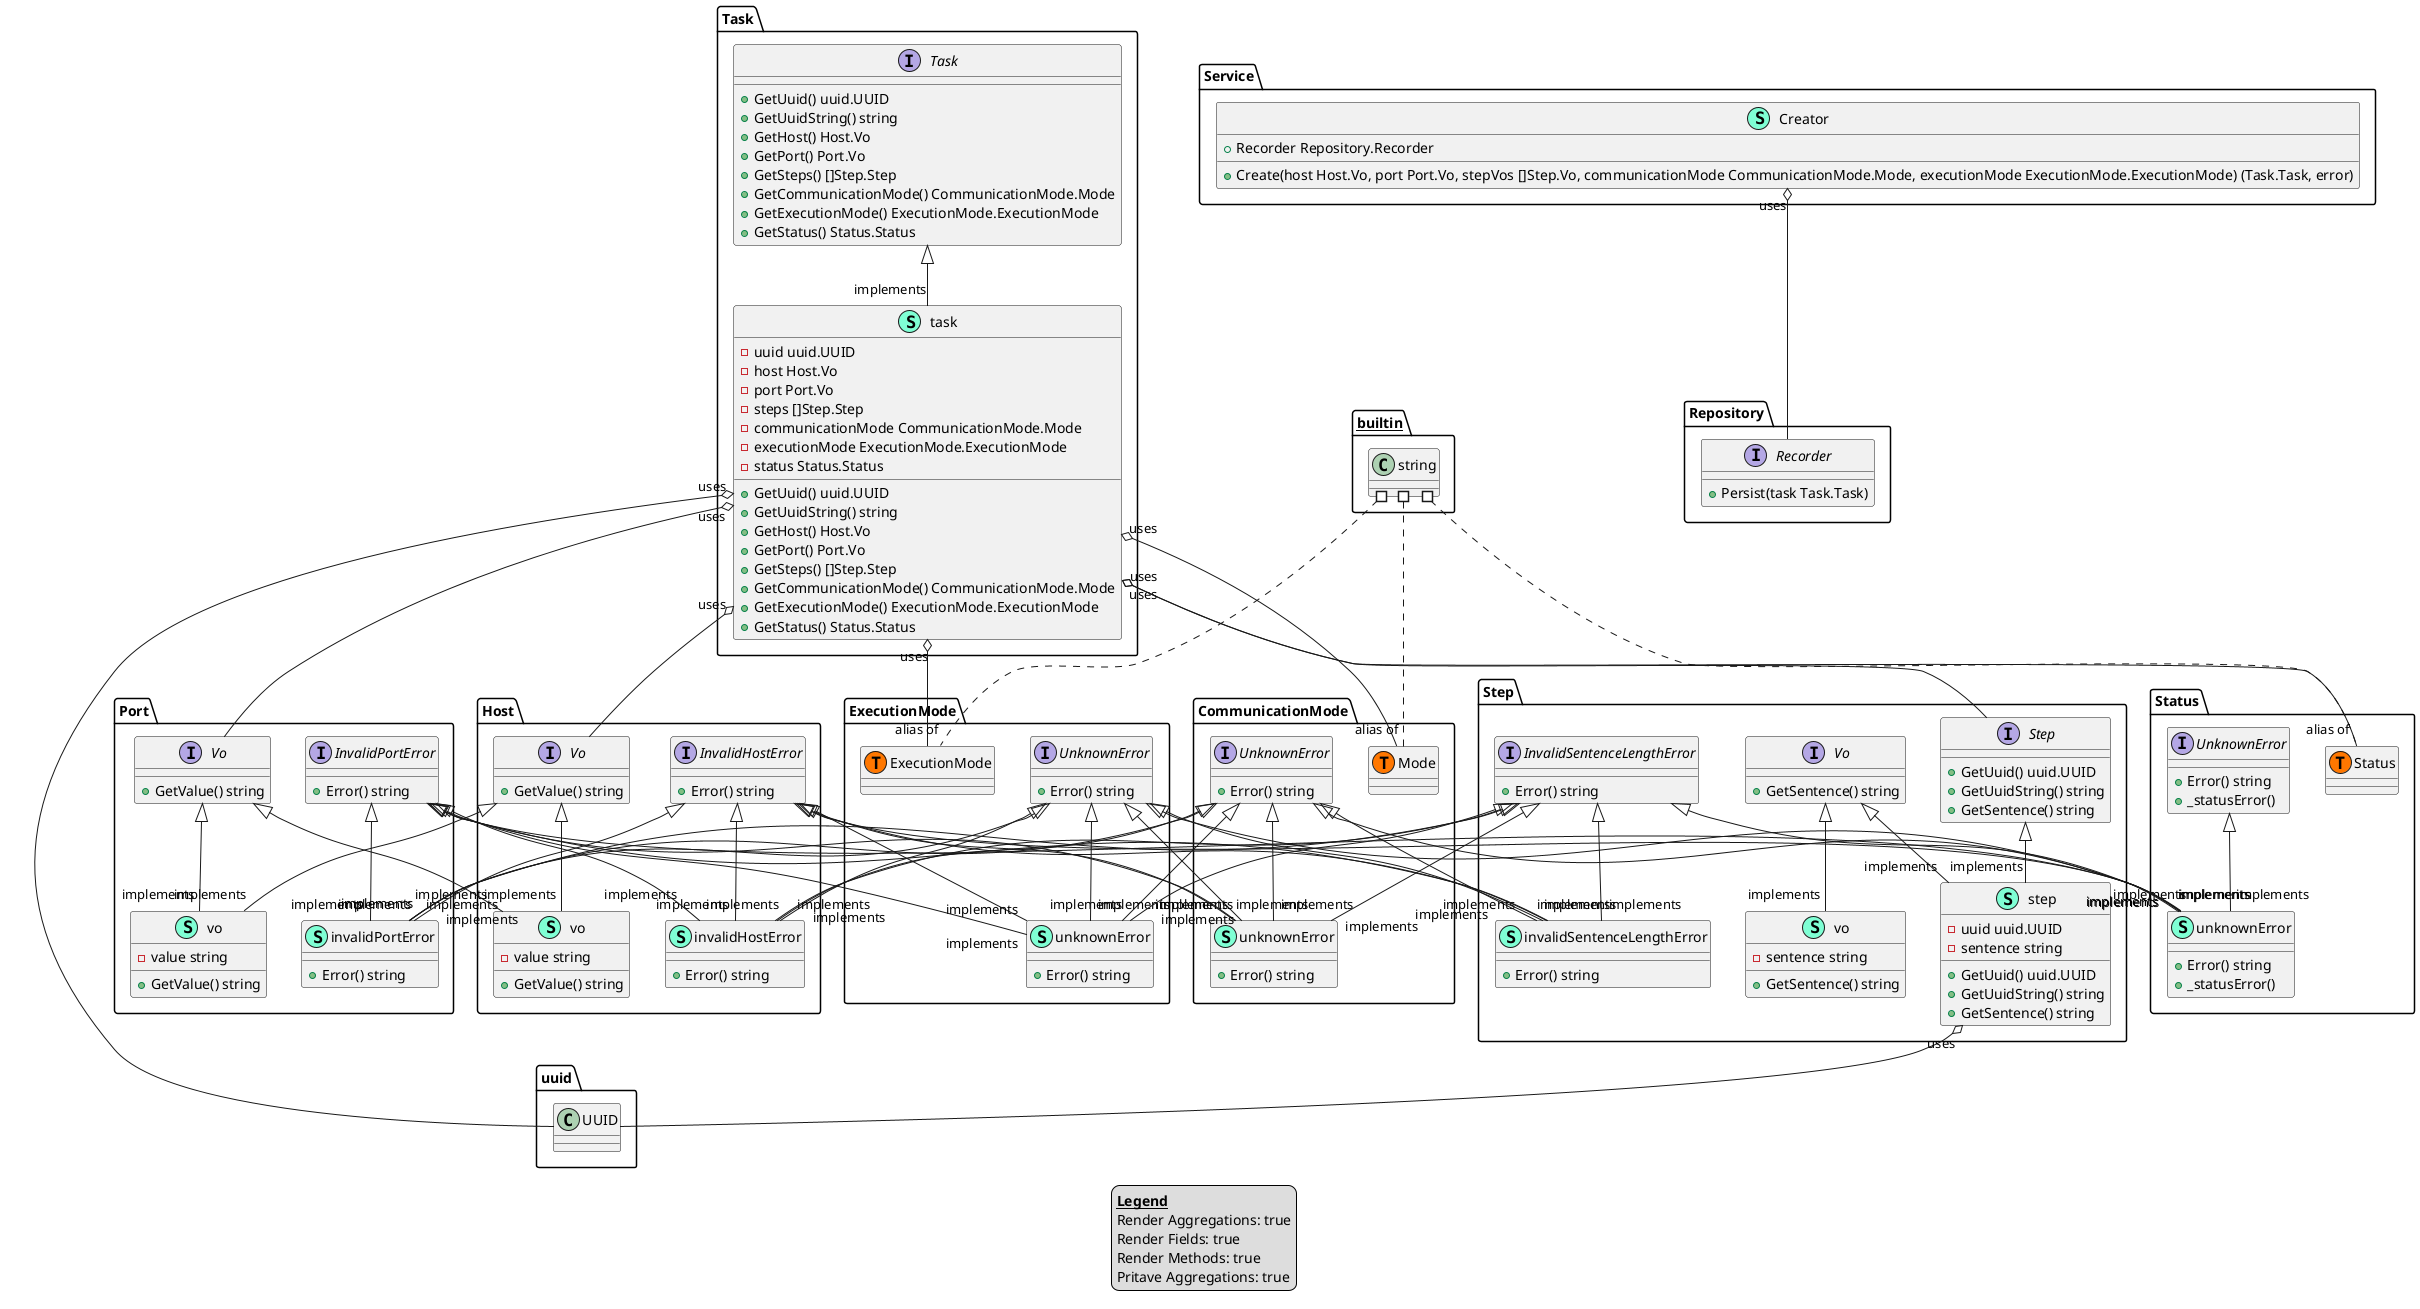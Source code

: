 @startuml
legend
<u><b>Legend</b></u>
Render Aggregations: true
Render Fields: true
Render Methods: true
Pritave Aggregations: true
end legend
namespace CommunicationMode {
    class CommunicationMode.Mode << (T, #FF7700) >>  {
    }
    interface UnknownError  {
        + Error() string

    }
    class unknownError << (S,Aquamarine) >> {
        + Error() string

    }
}

"CommunicationMode.UnknownError" <|-- "implements""CommunicationMode.unknownError"
"ExecutionMode.UnknownError" <|-- "implements""CommunicationMode.unknownError"
"Host.InvalidHostError" <|-- "implements""CommunicationMode.unknownError"
"Port.InvalidPortError" <|-- "implements""CommunicationMode.unknownError"
"Step.InvalidSentenceLengthError" <|-- "implements""CommunicationMode.unknownError"


namespace ExecutionMode {
    class ExecutionMode.ExecutionMode << (T, #FF7700) >>  {
    }
    interface UnknownError  {
        + Error() string

    }
    class unknownError << (S,Aquamarine) >> {
        + Error() string

    }
}

"CommunicationMode.UnknownError" <|-- "implements""ExecutionMode.unknownError"
"ExecutionMode.UnknownError" <|-- "implements""ExecutionMode.unknownError"
"Host.InvalidHostError" <|-- "implements""ExecutionMode.unknownError"
"Port.InvalidPortError" <|-- "implements""ExecutionMode.unknownError"
"Step.InvalidSentenceLengthError" <|-- "implements""ExecutionMode.unknownError"


namespace Host {
    interface InvalidHostError  {
        + Error() string

    }
    interface Vo  {
        + GetValue() string

    }
    class invalidHostError << (S,Aquamarine) >> {
        + Error() string

    }
    class vo << (S,Aquamarine) >> {
        - value string

        + GetValue() string

    }
}

"CommunicationMode.UnknownError" <|-- "implements""Host.invalidHostError"
"ExecutionMode.UnknownError" <|-- "implements""Host.invalidHostError"
"Host.InvalidHostError" <|-- "implements""Host.invalidHostError"
"Port.InvalidPortError" <|-- "implements""Host.invalidHostError"
"Step.InvalidSentenceLengthError" <|-- "implements""Host.invalidHostError"
"Host.Vo" <|-- "implements""Host.vo"
"Port.Vo" <|-- "implements""Host.vo"


namespace Port {
    interface InvalidPortError  {
        + Error() string

    }
    interface Vo  {
        + GetValue() string

    }
    class invalidPortError << (S,Aquamarine) >> {
        + Error() string

    }
    class vo << (S,Aquamarine) >> {
        - value string

        + GetValue() string

    }
}

"CommunicationMode.UnknownError" <|-- "implements""Port.invalidPortError"
"ExecutionMode.UnknownError" <|-- "implements""Port.invalidPortError"
"Host.InvalidHostError" <|-- "implements""Port.invalidPortError"
"Port.InvalidPortError" <|-- "implements""Port.invalidPortError"
"Step.InvalidSentenceLengthError" <|-- "implements""Port.invalidPortError"
"Host.Vo" <|-- "implements""Port.vo"
"Port.Vo" <|-- "implements""Port.vo"


namespace Repository {
    interface Recorder  {
        + Persist(task Task.Task) 

    }
}



namespace Service {
    class Creator << (S,Aquamarine) >> {
        + Recorder Repository.Recorder

        + Create(host Host.Vo, port Port.Vo, stepVos []Step.Vo, communicationMode CommunicationMode.Mode, executionMode ExecutionMode.ExecutionMode) (Task.Task, error)

    }
}


"Service.Creator""uses" o-- "Repository.Recorder"

namespace Status {
    class Status.Status << (T, #FF7700) >>  {
    }
    interface UnknownError  {
        + Error() string
        + _statusError() 

    }
    class unknownError << (S,Aquamarine) >> {
        + Error() string
        + _statusError() 

    }
}

"CommunicationMode.UnknownError" <|-- "implements""Status.unknownError"
"ExecutionMode.UnknownError" <|-- "implements""Status.unknownError"
"Host.InvalidHostError" <|-- "implements""Status.unknownError"
"Port.InvalidPortError" <|-- "implements""Status.unknownError"
"Status.UnknownError" <|-- "implements""Status.unknownError"
"Step.InvalidSentenceLengthError" <|-- "implements""Status.unknownError"


namespace Step {
    interface InvalidSentenceLengthError  {
        + Error() string

    }
    interface Step  {
        + GetUuid() uuid.UUID
        + GetUuidString() string
        + GetSentence() string

    }
    interface Vo  {
        + GetSentence() string

    }
    class invalidSentenceLengthError << (S,Aquamarine) >> {
        + Error() string

    }
    class step << (S,Aquamarine) >> {
        - uuid uuid.UUID
        - sentence string

        + GetUuid() uuid.UUID
        + GetUuidString() string
        + GetSentence() string

    }
    class vo << (S,Aquamarine) >> {
        - sentence string

        + GetSentence() string

    }
}

"CommunicationMode.UnknownError" <|-- "implements""Step.invalidSentenceLengthError"
"ExecutionMode.UnknownError" <|-- "implements""Step.invalidSentenceLengthError"
"Host.InvalidHostError" <|-- "implements""Step.invalidSentenceLengthError"
"Port.InvalidPortError" <|-- "implements""Step.invalidSentenceLengthError"
"Step.InvalidSentenceLengthError" <|-- "implements""Step.invalidSentenceLengthError"
"Step.Step" <|-- "implements""Step.step"
"Step.Vo" <|-- "implements""Step.step"
"Step.Vo" <|-- "implements""Step.vo"

"Step.step""uses" o-- "uuid.UUID"

namespace Task {
    interface Task  {
        + GetUuid() uuid.UUID
        + GetUuidString() string
        + GetHost() Host.Vo
        + GetPort() Port.Vo
        + GetSteps() []Step.Step
        + GetCommunicationMode() CommunicationMode.Mode
        + GetExecutionMode() ExecutionMode.ExecutionMode
        + GetStatus() Status.Status

    }
    class task << (S,Aquamarine) >> {
        - uuid uuid.UUID
        - host Host.Vo
        - port Port.Vo
        - steps []Step.Step
        - communicationMode CommunicationMode.Mode
        - executionMode ExecutionMode.ExecutionMode
        - status Status.Status

        + GetUuid() uuid.UUID
        + GetUuidString() string
        + GetHost() Host.Vo
        + GetPort() Port.Vo
        + GetSteps() []Step.Step
        + GetCommunicationMode() CommunicationMode.Mode
        + GetExecutionMode() ExecutionMode.ExecutionMode
        + GetStatus() Status.Status

    }
}

"Task.Task" <|-- "implements""Task.task"

"Task.task""uses" o-- "CommunicationMode.Mode"
"Task.task""uses" o-- "ExecutionMode.ExecutionMode"
"Task.task""uses" o-- "Host.Vo"
"Task.task""uses" o-- "Port.Vo"
"Task.task""uses" o-- "Status.Status"
"Task.task""uses" o-- "Step.Step"
"Task.task""uses" o-- "uuid.UUID"

"__builtin__.string" #.. "alias of""CommunicationMode.Mode"
"__builtin__.string" #.. "alias of""ExecutionMode.ExecutionMode"
"__builtin__.string" #.. "alias of""Status.Status"
@enduml

